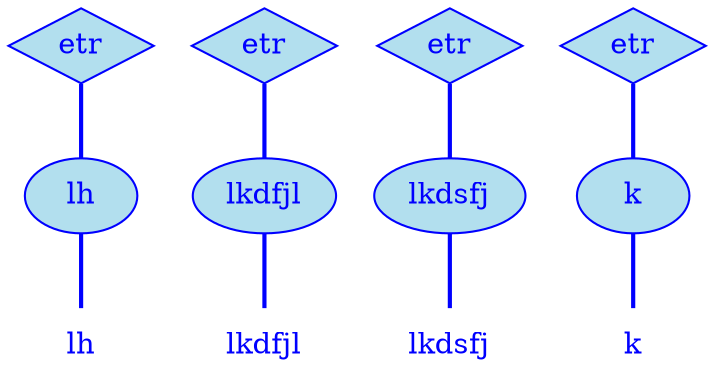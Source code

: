 digraph g {
	graph [bb="0,0,298,180"];
	node [label="\N"];
	graph [_draw_="c 5 -white C 5 -white P 4 0 0 0 180 298 180 298 0 ",
		xdotversion="1.2"];
	"mc1s1_t1#token84" [label=lh, shape=plaintext, fillcolor=lightblue2, fontcolor=blue, pos="27,18", width="0.75", height="0.50", _ldraw_="F 14.000000 11 -Times-Roman c 4 -blue T 27 13 0 13 2 -lh "];
	"mc1s1_W1#wordmc1s1_t1#token" [label=lh, shape=ellipse, fillcolor=lightblue2, fontcolor=blue, pos="27,90", width="0.75", height="0.50", color=blue, style=filled, _draw_="S 6 -filled c 4 -blue C 10 -lightblue2 E 27 90 27 18 ", _ldraw_="F 14.000000 11 -Times-Roman c 4 -blue T 27 85 0 13 2 -lh "];
	"mc1s1_P11#pos" [label=etr, shape=diamond, fillcolor=lightblue2, fontcolor=blue, pos="27,162", width="0.75", height="0.50", color=blue, style=filled, _draw_="S 6 -filled c 4 -blue C 10 -lightblue2 P 4 27 180 0 162 27 144 54 162 ", _ldraw_="F 14.000000 11 -Times-Roman c 4 -blue T 27 157 0 20 3 -etr "];
	"mc1s1_t3#token87" [label=lkdfjl, shape=plaintext, fillcolor=lightblue2, fontcolor=blue, pos="105,18", width="0.75", height="0.50", _ldraw_="F 14.000000 11 -Times-Roman c 4 -blue T 105 13 0 32 6 -lkdfjl "];
	"mc1s1_W2#wordmc1s1_t3#token" [label=lkdfjl, shape=ellipse, fillcolor=lightblue2, fontcolor=blue, pos="105,90", width="0.92", height="0.50", color=blue, style=filled, _draw_="S 6 -filled c 4 -blue C 10 -lightblue2 E 105 90 33 18 ", _ldraw_="F 14.000000 11 -Times-Roman c 4 -blue T 105 85 0 32 6 -lkdfjl "];
	"mc1s1_P36#pos" [label=etr, shape=diamond, fillcolor=lightblue2, fontcolor=blue, pos="105,162", width="0.75", height="0.50", color=blue, style=filled, _draw_="S 6 -filled c 4 -blue C 10 -lightblue2 P 4 105 180 78 162 105 144 132 162 ", _ldraw_="F 14.000000 11 -Times-Roman c 4 -blue T 105 157 0 20 3 -etr "];
	"mc1s1_t5#token78" [label=lkdsfj, shape=plaintext, fillcolor=lightblue2, fontcolor=blue, pos="191,18", width="0.75", height="0.50", _ldraw_="F 14.000000 11 -Times-Roman c 4 -blue T 191 13 0 35 6 -lkdsfj "];
	"mc1s1_W3#wordmc1s1_t5#token" [label=lkdsfj, shape=ellipse, fillcolor=lightblue2, fontcolor=blue, pos="191,90", width="0.97", height="0.50", color=blue, style=filled, _draw_="S 6 -filled c 4 -blue C 10 -lightblue2 E 191 90 35 18 ", _ldraw_="F 14.000000 11 -Times-Roman c 4 -blue T 191 85 0 35 6 -lkdsfj "];
	"mc1s1_P61#pos" [label=etr, shape=diamond, fillcolor=lightblue2, fontcolor=blue, pos="191,162", width="0.75", height="0.50", color=blue, style=filled, _draw_="S 6 -filled c 4 -blue C 10 -lightblue2 P 4 191 180 164 162 191 144 218 162 ", _ldraw_="F 14.000000 11 -Times-Roman c 4 -blue T 191 157 0 20 3 -etr "];
	"mc1s1_t7#token16" [label=k, shape=plaintext, fillcolor=lightblue2, fontcolor=blue, pos="271,18", width="0.75", height="0.50", _ldraw_="F 14.000000 11 -Times-Roman c 4 -blue T 271 13 0 8 1 -k "];
	"mc1s1_W4#wordmc1s1_t7#token" [label=k, shape=ellipse, fillcolor=lightblue2, fontcolor=blue, pos="271,90", width="0.75", height="0.50", color=blue, style=filled, _draw_="S 6 -filled c 4 -blue C 10 -lightblue2 E 271 90 27 18 ", _ldraw_="F 14.000000 11 -Times-Roman c 4 -blue T 271 85 0 8 1 -k "];
	"mc1s1_P86#pos" [label=etr, shape=diamond, fillcolor=lightblue2, fontcolor=blue, pos="271,162", width="0.75", height="0.50", color=blue, style=filled, _draw_="S 6 -filled c 4 -blue C 10 -lightblue2 P 4 271 180 244 162 271 144 298 162 ", _ldraw_="F 14.000000 11 -Times-Roman c 4 -blue T 271 157 0 20 3 -etr "];
	"mc1s1_W1#wordmc1s1_t1#token" -> "mc1s1_t1#token84" [arrowhead=none, color=blue, fontcolor=blue, style=bold, minlen=1, pos="27,72 27,61 27,47 27,36", _draw_="S 4 -bold c 4 -blue B 4 27 72 27 61 27 47 27 36 "];
	"mc1s1_P11#pos" -> "mc1s1_W1#wordmc1s1_t1#token" [arrowhead=none, color=blue, fontcolor=blue, style=bold, minlen=1, pos="27,144 27,133 27,119 27,108", _draw_="S 4 -bold c 4 -blue B 4 27 144 27 133 27 119 27 108 "];
	"mc1s1_W2#wordmc1s1_t3#token" -> "mc1s1_t3#token87" [arrowhead=none, color=blue, fontcolor=blue, style=bold, minlen=1, pos="105,72 105,61 105,47 105,36", _draw_="S 4 -bold c 4 -blue B 4 105 72 105 61 105 47 105 36 "];
	"mc1s1_P36#pos" -> "mc1s1_W2#wordmc1s1_t3#token" [arrowhead=none, color=blue, fontcolor=blue, style=bold, minlen=1, pos="105,144 105,133 105,119 105,108", _draw_="S 4 -bold c 4 -blue B 4 105 144 105 133 105 119 105 108 "];
	"mc1s1_W3#wordmc1s1_t5#token" -> "mc1s1_t5#token78" [arrowhead=none, color=blue, fontcolor=blue, style=bold, minlen=1, pos="191,72 191,61 191,47 191,36", _draw_="S 4 -bold c 4 -blue B 4 191 72 191 61 191 47 191 36 "];
	"mc1s1_P61#pos" -> "mc1s1_W3#wordmc1s1_t5#token" [arrowhead=none, color=blue, fontcolor=blue, style=bold, minlen=1, pos="191,144 191,133 191,119 191,108", _draw_="S 4 -bold c 4 -blue B 4 191 144 191 133 191 119 191 108 "];
	"mc1s1_W4#wordmc1s1_t7#token" -> "mc1s1_t7#token16" [arrowhead=none, color=blue, fontcolor=blue, style=bold, minlen=1, pos="271,72 271,61 271,47 271,36", _draw_="S 4 -bold c 4 -blue B 4 271 72 271 61 271 47 271 36 "];
	"mc1s1_P86#pos" -> "mc1s1_W4#wordmc1s1_t7#token" [arrowhead=none, color=blue, fontcolor=blue, style=bold, minlen=1, pos="271,144 271,133 271,119 271,108", _draw_="S 4 -bold c 4 -blue B 4 271 144 271 133 271 119 271 108 "];
}
